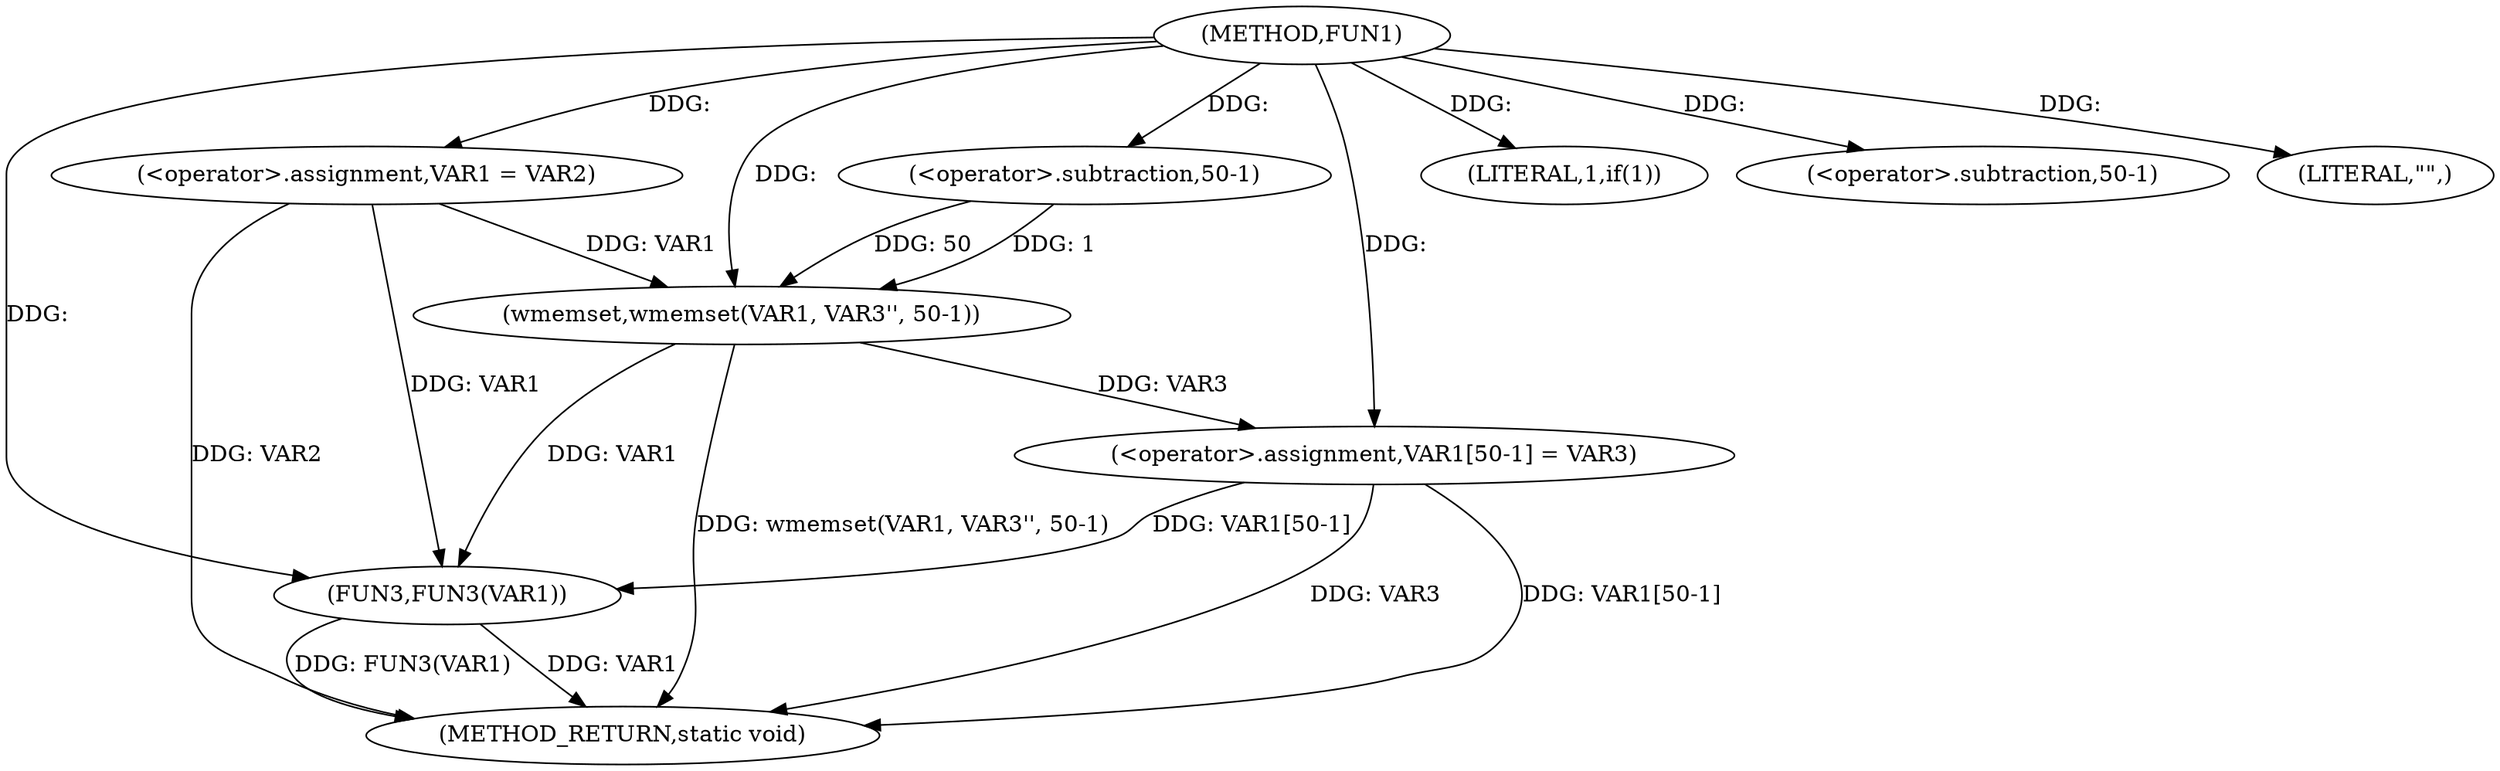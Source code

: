 digraph FUN1 {  
"1000100" [label = "(METHOD,FUN1)" ]
"1000127" [label = "(METHOD_RETURN,static void)" ]
"1000104" [label = "(<operator>.assignment,VAR1 = VAR2)" ]
"1000108" [label = "(LITERAL,1,if(1))" ]
"1000110" [label = "(wmemset,wmemset(VAR1, VAR3'', 50-1))" ]
"1000113" [label = "(<operator>.subtraction,50-1)" ]
"1000116" [label = "(<operator>.assignment,VAR1[50-1] = VAR3)" ]
"1000119" [label = "(<operator>.subtraction,50-1)" ]
"1000124" [label = "(LITERAL,\"\",)" ]
"1000125" [label = "(FUN3,FUN3(VAR1))" ]
  "1000116" -> "1000127"  [ label = "DDG: VAR1[50-1]"] 
  "1000125" -> "1000127"  [ label = "DDG: VAR1"] 
  "1000125" -> "1000127"  [ label = "DDG: FUN3(VAR1)"] 
  "1000110" -> "1000127"  [ label = "DDG: wmemset(VAR1, VAR3'', 50-1)"] 
  "1000116" -> "1000127"  [ label = "DDG: VAR3"] 
  "1000104" -> "1000127"  [ label = "DDG: VAR2"] 
  "1000100" -> "1000104"  [ label = "DDG: "] 
  "1000100" -> "1000108"  [ label = "DDG: "] 
  "1000104" -> "1000110"  [ label = "DDG: VAR1"] 
  "1000100" -> "1000110"  [ label = "DDG: "] 
  "1000113" -> "1000110"  [ label = "DDG: 50"] 
  "1000113" -> "1000110"  [ label = "DDG: 1"] 
  "1000100" -> "1000113"  [ label = "DDG: "] 
  "1000110" -> "1000116"  [ label = "DDG: VAR3"] 
  "1000100" -> "1000116"  [ label = "DDG: "] 
  "1000100" -> "1000119"  [ label = "DDG: "] 
  "1000100" -> "1000124"  [ label = "DDG: "] 
  "1000116" -> "1000125"  [ label = "DDG: VAR1[50-1]"] 
  "1000104" -> "1000125"  [ label = "DDG: VAR1"] 
  "1000110" -> "1000125"  [ label = "DDG: VAR1"] 
  "1000100" -> "1000125"  [ label = "DDG: "] 
}
